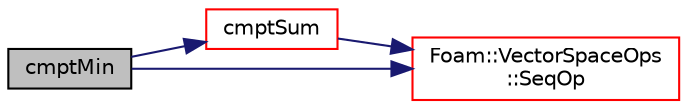 digraph "cmptMin"
{
  bgcolor="transparent";
  edge [fontname="Helvetica",fontsize="10",labelfontname="Helvetica",labelfontsize="10"];
  node [fontname="Helvetica",fontsize="10",shape=record];
  rankdir="LR";
  Node1 [label="cmptMin",height=0.2,width=0.4,color="black", fillcolor="grey75", style="filled", fontcolor="black"];
  Node1 -> Node2 [color="midnightblue",fontsize="10",style="solid",fontname="Helvetica"];
  Node2 [label="cmptSum",height=0.2,width=0.4,color="red",URL="$a10733.html#a856e2ab6c2bb530a1e314c9d4188f8f0"];
  Node2 -> Node3 [color="midnightblue",fontsize="10",style="solid",fontname="Helvetica"];
  Node3 [label="Foam::VectorSpaceOps\l::SeqOp",height=0.2,width=0.4,color="red",URL="$a02794.html#a795250159e68e47abe1d86f5b2873c04"];
  Node1 -> Node3 [color="midnightblue",fontsize="10",style="solid",fontname="Helvetica"];
}

